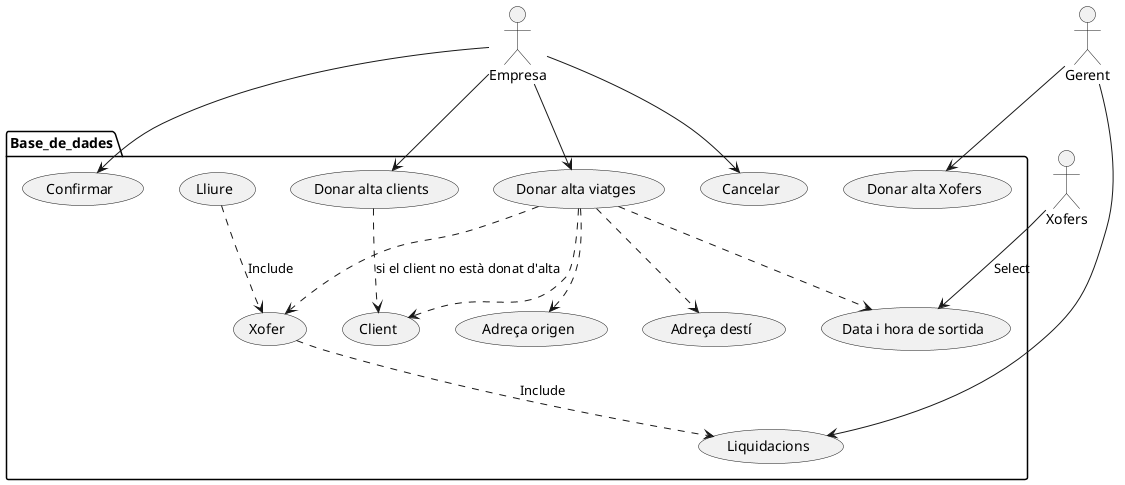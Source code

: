 @startuml


:Empresa:
:Xofers:
:Gerent:

package Base_de_dades{
    (Donar alta clients) as Alta
    (Donar alta viatges) as Viatges
    (Client) as Client
    (Xofer) as Xofer
    (Adreça origen) as Origen
    (Adreça destí) as Desti
    (Data i hora de sortida) as Horari
    (Lliure) as Lliure
    (Cancelar)
    (Confirmar)
    (Donar alta Xofers) as Cotxe
    (Liquidacions) as diners
}   

Empresa-->Alta
Empresa-->Viatges
(Viatges)..>Client
(Viatges)..>Xofer
(Viatges)..>Origen
(Viatges)..>Desti
(Viatges)..>Horari
(Lliure)..>(Xofer):  Include
Empresa-->(Cancelar)
Empresa-->(Confirmar)
(Alta)..>(Client):  si el client no està donat d'alta
Xofers-->Horari: Select
Gerent--> Cotxe
Gerent-->diners
(Xofer)..>diners: Include



@enduml